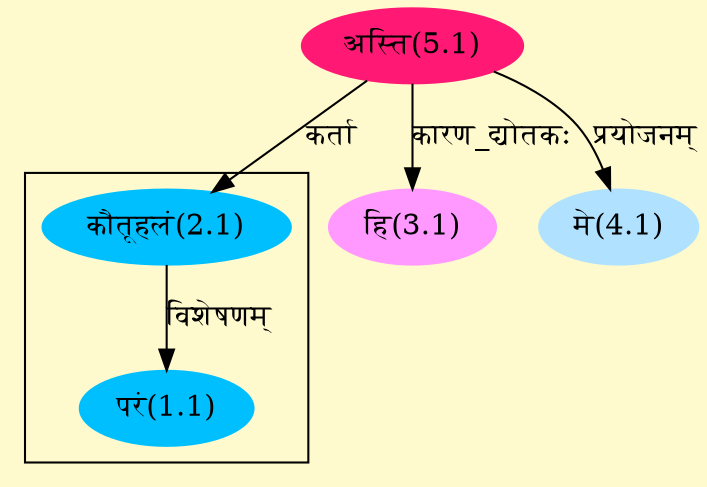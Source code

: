 digraph G{
rankdir=BT;
 compound=true;
 bgcolor="lemonchiffon1";

subgraph cluster_1{
Node1_1 [style=filled, color="#00BFFF" label = "परं(1.1)"]
Node2_1 [style=filled, color="#00BFFF" label = "कौतूहलं(2.1)"]

}
Node2_1 [style=filled, color="#00BFFF" label = "कौतूहलं(2.1)"]
Node5_1 [style=filled, color="#FF1975" label = "अस्ति(5.1)"]
Node3_1 [style=filled, color="#FF99FF" label = "हि(3.1)"]
Node4_1 [style=filled, color="#B0E2FF" label = "मे(4.1)"]
/* Start of Relations section */

Node1_1 -> Node2_1 [  label="विशेषणम्"  dir="back" ]
Node2_1 -> Node5_1 [  label="कर्ता"  dir="back" ]
Node3_1 -> Node5_1 [  label="कारण_द्योतकः"  dir="back" ]
Node4_1 -> Node5_1 [  label="प्रयोजनम्"  dir="back" ]
}
